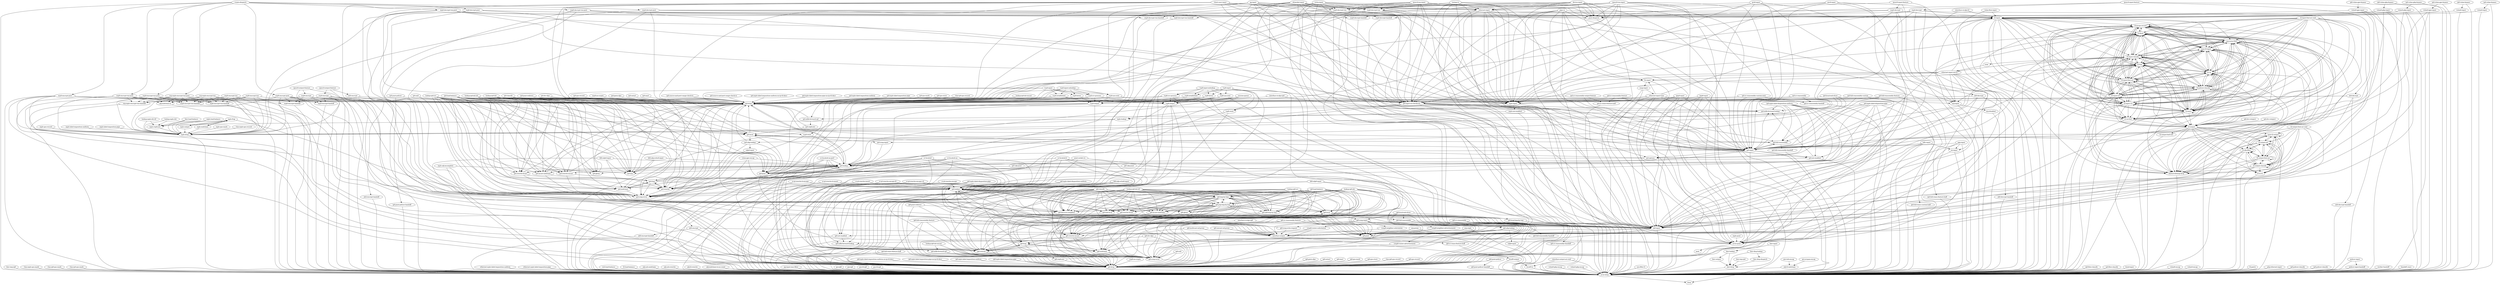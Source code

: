 digraph {
  "icmp6-router-advertisement" -> "ip6-drop"
  "icmp6-router-solicitation" -> "ip6-drop"
  "icmp6-router-solicitation" -> "ip6-rewrite-mcast"
  "icmp6-router-solicitation" -> "interface-output"
  "ip6-multicast-nd-proxy" -> "ip6-drop"
  "ip6-multicast-nd-proxy" -> "interface-output"
  "ip6-unicast-nd-proxy" -> "ip6-drop"
  "ip6-unicast-nd-proxy" -> "interface-output"
  "icmp6-neighbor-advertisement" -> "ip6-punt"
  "icmp6-neighbor-solicitation" -> "ip6-drop"
  "icmp6-neighbor-solicitation" -> "interface-output"
  "arp-proxy" -> "error-drop"
  "arp-proxy" -> "interface-output"
  "arp-reply" -> "error-drop"
  "arp-reply" -> "interface-output"
  "arp-disabled" -> "error-drop"
  "arp-input" -> "error-drop"
  "arp-input" -> "arp-disabled"
  "bier-disp-dispatch" -> "bier-drop"
  "bier-disp-lookup" -> "bier-drop"
  "bier-disp-lookup" -> "bier-disp-dispatch"
  "bier-imp-ip6" -> "error-drop"
  "bier-imp-ip4" -> "bier-drop"
  "bier-drop" -> "error-drop"
  "bier-output" -> "bier-drop"
  "bier-lookup" -> "bier-drop"
  "bier-lookup" -> "bier-output"
  "bier-input" -> "bier-lookup"
  "bier-input" -> "bier-drop"
  "vlan-mpls-qos-mark" -> "error-drop"
  "vlan-ip6-qos-mark" -> "error-drop"
  "vlan-ip4-qos-mark" -> "error-drop"
  "mpls-qos-mark" -> "mpls-drop"
  "ip6-qos-mark" -> "ip6-drop"
  "ip4-qos-mark" -> "ip4-drop"
  "ip6-qos-store" -> "ip6-drop"
  "ip4-qos-store" -> "ip4-drop"
  "l2-ip-qos-record" -> "error-drop"
  "l2-ip-qos-record" -> "feature-bitmap-drop"
  "l2-ip-qos-record" -> "l2-output"
  "l2-ip-qos-record" -> "l2-flood"
  "l2-ip-qos-record" -> "l2-uu-fwd"
  "l2-ip-qos-record" -> "arp-term-l2bd"
  "l2-ip-qos-record" -> "l2-fwd"
  "l2-ip-qos-record" -> "l2-rw"
  "l2-ip-qos-record" -> "l2-learn"
  "l2-ip-qos-record" -> "l2-input-vtr"
  "l2-ip-qos-record" -> "l2-ip-qos-record"
  "l2-ip-qos-record" -> "l2-input-acl"
  "l2-ip-qos-record" -> "l2-policer-classify"
  "l2-ip-qos-record" -> "l2-input-feat-arc"
  "l2-ip-qos-record" -> "l2-input-classify"
  "l2-ip-qos-record" -> "span-l2-input"
  "vlan-ip6-qos-record" -> "ip6-drop"
  "vlan-ip4-qos-record" -> "ip4-drop"
  "vlan-mpls-qos-record" -> "mpls-drop"
  "mpls-qos-record" -> "mpls-drop"
  "ip6-qos-record" -> "ip6-drop"
  "ip4-qos-record" -> "ip4-drop"
  "ip6-mfib-forward-rpf" -> "ip6-drop"
  "ip6-mfib-forward-rpf" -> "ip6-replicate"
  "ip4-mfib-forward-rpf" -> "ip4-drop"
  "ip4-mfib-forward-rpf" -> "ip4-replicate"
  "ip6-mfib-forward-lookup" -> "ip6-mfib-forward-rpf"
  "ip4-mfib-forward-lookup" -> "ip4-mfib-forward-rpf"
  "ip6-dvr-reinject" -> "l2-output"
  "ip4-dvr-reinject" -> "l2-output"
  "ip6-dvr-dpo" -> "ip6-drop"
  "ip6-dvr-dpo" -> "ip6-icmp-error"
  "ip6-dvr-dpo" -> "ip6-frag"
  "ip4-dvr-dpo" -> "ip4-drop"
  "ip4-dvr-dpo" -> "ip4-icmp-error"
  "ip4-dvr-dpo" -> "ip4-frag"
  "ip6-mpls-label-imposition-uniform-no-ip-ttl-decr" -> "ip6-drop"
  "ip4-mpls-label-imposition-uniform-no-ip-ttl-decr" -> "ip4-drop"
  "ip6-mpls-label-imposition-pipe-no-ip-ttl-decr" -> "ip6-drop"
  "ip4-mpls-label-imposition-pipe-no-ip-ttl-decr" -> "ip4-drop"
  "ethernet-mpls-label-imposition-uniform" -> "error-drop"
  "ip6-mpls-label-imposition-uniform" -> "ip6-drop"
  "ip4-mpls-label-imposition-uniform" -> "ip4-drop"
  "mpls-label-imposition-uniform" -> "mpls-drop"
  "ethernet-mpls-label-imposition-pipe" -> "error-drop"
  "ip6-mpls-label-imposition-pipe" -> "ip6-drop"
  "ip4-mpls-label-imposition-pipe" -> "ip4-drop"
  "mpls-label-imposition-pipe" -> "mpls-drop"
  "ip6-mpls-label-disposition-uniform" -> "error-drop"
  "ip6-mpls-label-disposition-uniform" -> "ip6-lookup"
  "ip6-mpls-label-disposition-uniform" -> "ip6-mfib-forward-lookup"
  "ip6-mpls-label-disposition-uniform" -> "ip6-icmp-error"
  "ip6-mpls-label-disposition-uniform" -> "ip6-not-enabled"
  "ip4-mpls-label-disposition-uniform" -> "error-drop"
  "ip4-mpls-label-disposition-uniform" -> "error-punt"
  "ip4-mpls-label-disposition-uniform" -> "ip4-options"
  "ip4-mpls-label-disposition-uniform" -> "ip4-lookup"
  "ip4-mpls-label-disposition-uniform" -> "ip4-mfib-forward-lookup"
  "ip4-mpls-label-disposition-uniform" -> "ip4-icmp-error"
  "ip4-mpls-label-disposition-uniform" -> "ip4-full-reassembly"
  "ip4-mpls-label-disposition-uniform" -> "ip4-not-enabled"
  "ip6-mpls-label-disposition-pipe" -> "error-drop"
  "ip6-mpls-label-disposition-pipe" -> "ip6-lookup"
  "ip6-mpls-label-disposition-pipe" -> "ip6-mfib-forward-lookup"
  "ip6-mpls-label-disposition-pipe" -> "ip6-icmp-error"
  "ip6-mpls-label-disposition-pipe" -> "ip6-not-enabled"
  "ip4-mpls-label-disposition-pipe" -> "error-drop"
  "ip4-mpls-label-disposition-pipe" -> "error-punt"
  "ip4-mpls-label-disposition-pipe" -> "ip4-options"
  "ip4-mpls-label-disposition-pipe" -> "ip4-lookup"
  "ip4-mpls-label-disposition-pipe" -> "ip4-mfib-forward-lookup"
  "ip4-mpls-label-disposition-pipe" -> "ip4-icmp-error"
  "ip4-mpls-label-disposition-pipe" -> "ip4-full-reassembly"
  "ip4-mpls-label-disposition-pipe" -> "ip4-not-enabled"
  "interface-rx-dpo-l2" -> "error-drop"
  "interface-rx-dpo-l2" -> "l2-input"
  "interface-rx-dpo-ip6" -> "ip6-drop"
  "interface-rx-dpo-ip6" -> "ip6-input"
  "interface-rx-dpo-ip4" -> "ip4-drop"
  "interface-rx-dpo-ip4" -> "ip4-input"
  "mpls-replicate" -> "mpls-drop"
  "ip6-replicate" -> "ip6-drop"
  "ip6-replicate" -> "ip6-local"
  "ip4-replicate" -> "ip4-drop"
  "ip4-replicate" -> "ip4-local"
  "lookup-ip6-dst-mcast" -> "ip6-drop"
  "lookup-ip6-dst-mcast" -> "ip6-mfib-forward-rpf"
  "lookup-ip4-dst-mcast" -> "ip4-drop"
  "lookup-ip4-dst-mcast" -> "ip4-mfib-forward-rpf"
  "lookup-mpls-dst-itf" -> "mpls-drop"
  "lookup-mpls-dst-itf" -> "mpls-replicate"
  "lookup-mpls-dst" -> "mpls-drop"
  "lookup-mpls-dst" -> "mpls-replicate"
  "lookup-ip6-src" -> "ip6-drop"
  "lookup-ip6-src" -> "ip6-punt"
  "lookup-ip6-src" -> "ip6-local"
  "lookup-ip6-src" -> "ip6-discover-neighbor"
  "lookup-ip6-src" -> "ip6-glean"
  "lookup-ip6-src" -> "ip6-rewrite"
  "lookup-ip6-src" -> "ip6-midchain"
  "lookup-ip6-src" -> "ip6-icmp-error"
  "lookup-ip6-src" -> "ip6-rewrite-mcast"
  "lookup-ip6-src" -> "ip6-rewrite-bcast"
  "lookup-ip6-src" -> "ip6-mcast-midchain"
  "lookup-ip6-src" -> "ip6-hop-by-hop"
  "lookup-ip6-src" -> "ip6-add-hop-by-hop"
  "lookup-ip6-src" -> "ip6-pop-hop-by-hop"
  "lookup-ip6-src" -> "ip6-link-local"
  "lookup-ip6-dst-itf" -> "ip6-drop"
  "lookup-ip6-dst-itf" -> "ip6-punt"
  "lookup-ip6-dst-itf" -> "ip6-local"
  "lookup-ip6-dst-itf" -> "ip6-discover-neighbor"
  "lookup-ip6-dst-itf" -> "ip6-glean"
  "lookup-ip6-dst-itf" -> "ip6-rewrite"
  "lookup-ip6-dst-itf" -> "ip6-midchain"
  "lookup-ip6-dst-itf" -> "ip6-icmp-error"
  "lookup-ip6-dst-itf" -> "ip6-rewrite-mcast"
  "lookup-ip6-dst-itf" -> "ip6-rewrite-bcast"
  "lookup-ip6-dst-itf" -> "ip6-mcast-midchain"
  "lookup-ip6-dst-itf" -> "ip6-hop-by-hop"
  "lookup-ip6-dst-itf" -> "ip6-add-hop-by-hop"
  "lookup-ip6-dst-itf" -> "ip6-pop-hop-by-hop"
  "lookup-ip6-dst-itf" -> "ip6-link-local"
  "lookup-ip6-dst" -> "ip6-drop"
  "lookup-ip6-dst" -> "ip6-punt"
  "lookup-ip6-dst" -> "ip6-local"
  "lookup-ip6-dst" -> "ip6-discover-neighbor"
  "lookup-ip6-dst" -> "ip6-glean"
  "lookup-ip6-dst" -> "ip6-rewrite"
  "lookup-ip6-dst" -> "ip6-midchain"
  "lookup-ip6-dst" -> "ip6-icmp-error"
  "lookup-ip6-dst" -> "ip6-rewrite-mcast"
  "lookup-ip6-dst" -> "ip6-rewrite-bcast"
  "lookup-ip6-dst" -> "ip6-mcast-midchain"
  "lookup-ip6-dst" -> "ip6-hop-by-hop"
  "lookup-ip6-dst" -> "ip6-add-hop-by-hop"
  "lookup-ip6-dst" -> "ip6-pop-hop-by-hop"
  "lookup-ip6-dst" -> "ip6-link-local"
  "lookup-ip4-src" -> "ip4-drop"
  "lookup-ip4-src" -> "ip4-punt"
  "lookup-ip4-src" -> "ip4-local"
  "lookup-ip4-src" -> "ip4-arp"
  "lookup-ip4-src" -> "ip4-glean"
  "lookup-ip4-src" -> "ip4-rewrite"
  "lookup-ip4-src" -> "ip4-midchain"
  "lookup-ip4-src" -> "ip4-icmp-error"
  "lookup-ip4-src" -> "ip4-rewrite-mcast"
  "lookup-ip4-src" -> "ip4-rewrite-bcast"
  "lookup-ip4-src" -> "ip4-mcast-midchain"
  "lookup-ip4-dst-itf" -> "ip4-drop"
  "lookup-ip4-dst-itf" -> "ip4-punt"
  "lookup-ip4-dst-itf" -> "ip4-local"
  "lookup-ip4-dst-itf" -> "ip4-arp"
  "lookup-ip4-dst-itf" -> "ip4-glean"
  "lookup-ip4-dst-itf" -> "ip4-rewrite"
  "lookup-ip4-dst-itf" -> "ip4-midchain"
  "lookup-ip4-dst-itf" -> "ip4-icmp-error"
  "lookup-ip4-dst-itf" -> "ip4-rewrite-mcast"
  "lookup-ip4-dst-itf" -> "ip4-rewrite-bcast"
  "lookup-ip4-dst-itf" -> "ip4-mcast-midchain"
  "lookup-ip4-dst" -> "ip4-drop"
  "lookup-ip4-dst" -> "ip4-punt"
  "lookup-ip4-dst" -> "ip4-local"
  "lookup-ip4-dst" -> "ip4-arp"
  "lookup-ip4-dst" -> "ip4-glean"
  "lookup-ip4-dst" -> "ip4-rewrite"
  "lookup-ip4-dst" -> "ip4-midchain"
  "lookup-ip4-dst" -> "ip4-icmp-error"
  "lookup-ip4-dst" -> "ip4-rewrite-mcast"
  "lookup-ip4-dst" -> "ip4-rewrite-bcast"
  "lookup-ip4-dst" -> "ip4-mcast-midchain"
  "bier-load-balance" -> "mpls-drop"
  "bier-load-balance" -> "mpls-replicate"
  "nsh-load-balance" -> "error-drop"
  "l2-load-balance" -> "error-drop"
  "ip6-link-local" -> "ip6-drop"
  "ip6-link-local" -> "ip6-lookup"
  "ip6-null" -> "ip6-drop"
  "ip6-null" -> "ip6-icmp-error"
  "ip4-null" -> "ip4-drop"
  "ip4-null" -> "ip4-icmp-error"
  "adj-nsh-midchain" -> "error-drop"
  "adj-nsh-rewrite" -> "error-drop"
  "adj-l2-midchain" -> "error-drop"
  "adj-l2-rewrite" -> "error-drop"
  "adj-midchain-tx-no-count" -> "error-drop"
  "adj-midchain-tx" -> "error-drop"
  "tuntap-rx" -> "ip4-input-no-checksum"
  "tuntap-rx" -> "ip4-input"
  "tuntap-rx" -> "ip6-input"
  "tuntap-rx" -> "mpls-input"
  "tuntap-rx" -> "ethernet-input"
  "tuntap-rx" -> "error-drop"
  "tuntap-rx" -> "ip4-drop"
  "tuntap-rx" -> "ip6-drop"
  "tuntap-rx" -> "punt-dispatch"
  "tuntap-rx" -> "esp4-decrypt-tun"
  "tuntap-rx" -> "esp6-decrypt-tun"
  "af-packet-input" -> "ip4-input-no-checksum"
  "af-packet-input" -> "ip4-input"
  "af-packet-input" -> "ip6-input"
  "af-packet-input" -> "mpls-input"
  "af-packet-input" -> "ethernet-input"
  "af-packet-input" -> "error-drop"
  "af-packet-input" -> "ip4-drop"
  "af-packet-input" -> "ip6-drop"
  "af-packet-input" -> "punt-dispatch"
  "af-packet-input" -> "esp4-decrypt-tun"
  "af-packet-input" -> "esp6-decrypt-tun"
  "session-queue" -> "ip4-lookup"
  "session-queue" -> "ip6-lookup"
  "session-queue" -> "tcp4-output"
  "session-queue" -> "tcp6-output"
  "pipe-rx" -> "error-punt"
  "pipe-rx" -> "error-drop"
  "pipe-rx" -> "llc-input"
  "pipe-rx" -> "ip4-input"
  "pipe-rx" -> "ip4-input-no-checksum"
  "pipe-rx" -> "l2-input"
  "pipe-rx" -> "mpls-input"
  "pipe-rx" -> "ip6-input"
  "pipe-rx" -> "arp-input"
  "vhost-user-input" -> "ip4-input-no-checksum"
  "vhost-user-input" -> "ip4-input"
  "vhost-user-input" -> "ip6-input"
  "vhost-user-input" -> "mpls-input"
  "vhost-user-input" -> "ethernet-input"
  "vhost-user-input" -> "error-drop"
  "vhost-user-input" -> "ip4-drop"
  "vhost-user-input" -> "ip6-drop"
  "vhost-user-input" -> "punt-dispatch"
  "vhost-user-input" -> "esp4-decrypt-tun"
  "vhost-user-input" -> "esp6-decrypt-tun"
  "virtio-input" -> "ip4-input-no-checksum"
  "virtio-input" -> "ip4-input"
  "virtio-input" -> "ip6-input"
  "virtio-input" -> "mpls-input"
  "virtio-input" -> "ethernet-input"
  "virtio-input" -> "error-drop"
  "virtio-input" -> "ip4-drop"
  "virtio-input" -> "ip6-drop"
  "virtio-input" -> "punt-dispatch"
  "virtio-input" -> "esp4-decrypt-tun"
  "virtio-input" -> "esp6-decrypt-tun"
  "pg-input-mac-filter" -> "error-drop"
  "pg-input" -> "ip4-input-no-checksum"
  "pg-input" -> "ip4-input"
  "pg-input" -> "ip6-input"
  "pg-input" -> "mpls-input"
  "pg-input" -> "ethernet-input"
  "pg-input" -> "error-drop"
  "pg-input" -> "ip4-drop"
  "pg-input" -> "ip6-drop"
  "pg-input" -> "punt-dispatch"
  "pg-input" -> "esp4-decrypt-tun"
  "pg-input" -> "esp6-decrypt-tun"
  "span-l2-output" -> "interface-output"
  "span-l2-output" -> "span-l2-output"
  "span-l2-output" -> "feature-bitmap-drop"
  "span-l2-output" -> "l2-output-acl"
  "span-l2-output" -> "l2-efp-filter"
  "span-l2-output" -> "l2-output-classify"
  "span-l2-output" -> "l2-output-feat-arc"
  "span-l2-output" -> "l2-xcrw"
  "span-l2-input" -> "feature-bitmap-drop"
  "span-l2-input" -> "l2-output"
  "span-l2-input" -> "l2-flood"
  "span-l2-input" -> "l2-uu-fwd"
  "span-l2-input" -> "arp-term-l2bd"
  "span-l2-input" -> "l2-fwd"
  "span-l2-input" -> "l2-rw"
  "span-l2-input" -> "l2-learn"
  "span-l2-input" -> "l2-input-vtr"
  "span-l2-input" -> "l2-ip-qos-record"
  "span-l2-input" -> "l2-input-acl"
  "span-l2-input" -> "l2-policer-classify"
  "span-l2-input" -> "l2-input-feat-arc"
  "span-l2-input" -> "l2-input-classify"
  "span-l2-input" -> "span-l2-input"
  "li-hit" -> "ethernet-input-not-l2"
  "gso-ip6" -> "error-drop"
  "gso-ip4" -> "error-drop"
  "gso-l2-ip6" -> "error-drop"
  "gso-l2-ip4" -> "error-drop"
  "sr-pl-rewrite-b-encaps" -> "ip6-lookup"
  "sr-pl-rewrite-b-encaps" -> "error-drop"
  "sr-pl-rewrite-b-insert" -> "ip6-lookup"
  "sr-pl-rewrite-b-insert" -> "error-drop"
  "sr-pl-rewrite-insert" -> "ip6-lookup"
  "sr-pl-rewrite-insert" -> "error-drop"
  "sr-pl-rewrite-encaps-l2" -> "ip6-lookup"
  "sr-pl-rewrite-encaps-l2" -> "error-drop"
  "sr-pl-rewrite-encaps-v4" -> "ip6-lookup"
  "sr-pl-rewrite-encaps-v4" -> "error-drop"
  "sr-pl-rewrite-encaps" -> "ip6-lookup"
  "sr-pl-rewrite-encaps" -> "error-drop"
  "sr-localsid-un-perf" -> "error-drop"
  "sr-localsid-un-perf" -> "ip6-lookup"
  "sr-localsid-un-perf" -> "ip4-lookup"
  "sr-localsid-un-perf" -> "ip6-rewrite"
  "sr-localsid-un-perf" -> "ip4-rewrite"
  "sr-localsid-un-perf" -> "interface-output"
  "sr-localsid-un" -> "error-drop"
  "sr-localsid-un" -> "ip6-lookup"
  "sr-localsid-un" -> "ip4-lookup"
  "sr-localsid-un" -> "ip6-rewrite"
  "sr-localsid-un" -> "ip4-rewrite"
  "sr-localsid-un" -> "interface-output"
  "sr-localsid" -> "error-drop"
  "sr-localsid" -> "ip6-lookup"
  "sr-localsid" -> "ip4-lookup"
  "sr-localsid" -> "ip6-rewrite"
  "sr-localsid" -> "ip4-rewrite"
  "sr-localsid" -> "interface-output"
  "sr-localsid-d" -> "error-drop"
  "sr-localsid-d" -> "ip6-lookup"
  "sr-localsid-d" -> "ip4-lookup"
  "sr-localsid-d" -> "ip6-rewrite"
  "sr-localsid-d" -> "ip4-rewrite"
  "sr-localsid-d" -> "interface-output"
  "ip6-vxlan-gpe-bypass" -> "error-drop"
  "ip6-vxlan-gpe-bypass" -> "vxlan6-gpe-input"
  "ip4-vxlan-gpe-bypass" -> "error-drop"
  "ip4-vxlan-gpe-bypass" -> "vxlan4-gpe-input"
  "vxlan6-gpe-input" -> "error-drop"
  "vxlan6-gpe-input" -> "ip4-input"
  "vxlan6-gpe-input" -> "ip6-input"
  "vxlan6-gpe-input" -> "l2-input"
  "vxlan4-gpe-input" -> "error-drop"
  "vxlan4-gpe-input" -> "ip4-input"
  "vxlan4-gpe-input" -> "ip6-input"
  "vxlan4-gpe-input" -> "l2-input"
  "vxlan-gpe-encap" -> "ip4-lookup"
  "vxlan-gpe-encap" -> "ip6-lookup"
  "vxlan-gpe-encap" -> "error-drop"
  "vxlan6-gbp-encap" -> "error-drop"
  "vxlan4-gbp-encap" -> "error-drop"
  "ip6-vxlan-gbp-bypass" -> "error-drop"
  "ip6-vxlan-gbp-bypass" -> "vxlan6-gbp-input"
  "ip4-vxlan-gbp-bypass" -> "error-drop"
  "ip4-vxlan-gbp-bypass" -> "vxlan4-gbp-input"
  "vxlan6-gbp-input" -> "error-drop"
  "vxlan6-gbp-input" -> "punt-dispatch"
  "vxlan6-gbp-input" -> "l2-input"
  "vxlan6-gbp-input" -> "ip4-input"
  "vxlan6-gbp-input" -> "ip6-input"
  "vxlan4-gbp-input" -> "error-drop"
  "vxlan4-gbp-input" -> "punt-dispatch"
  "vxlan4-gbp-input" -> "l2-input"
  "vxlan4-gbp-input" -> "ip4-input"
  "vxlan4-gbp-input" -> "ip6-input"
  "mpls-input" -> "error-drop"
  "mpls-input" -> "mpls-lookup"
  "mpls-input" -> "mpls-not-enabled"
  "mpls-not-enabled" -> "error-drop"
  "mpls-not-enabled" -> "mpls-lookup"
  "mpls-drop" -> "error-drop"
  "mpls-punt" -> "error-punt"
  "mpls-adj-incomplete" -> "error-drop"
  "mpls-adj-incomplete" -> "ip4-arp"
  "mpls-adj-incomplete" -> "ip6-discover-neighbor"
  "mpls-frag" -> "mpls-output"
  "mpls-frag" -> "mpls-midchain"
  "mpls-frag" -> "ip4-icmp-error"
  "mpls-frag" -> "mpls-drop"
  "mpls-midchain" -> "mpls-drop"
  "mpls-midchain" -> "mpls-frag"
  "mpls-output" -> "mpls-drop"
  "mpls-output" -> "mpls-frag"
  "mpls-load-balance" -> "mpls-drop"
  "mpls-load-balance" -> "mpls-replicate"
  "mpls-lookup" -> "mpls-drop"
  "mpls-lookup" -> "mpls-replicate"
  "ipip6-input" -> "error-punt"
  "ipip6-input" -> "error-drop"
  "ipip6-input" -> "ip4-input"
  "ipip6-input" -> "ip6-input"
  "ipip6-input" -> "mpls-input"
  "ipip4-input" -> "error-punt"
  "ipip4-input" -> "error-drop"
  "ipip4-input" -> "ip4-input"
  "ipip4-input" -> "ip6-input"
  "ipip4-input" -> "mpls-input"
  "gre6-input" -> "error-punt"
  "gre6-input" -> "error-drop"
  "gre6-input" -> "ethernet-input"
  "gre6-input" -> "ip4-input"
  "gre6-input" -> "ip6-input"
  "gre6-input" -> "mpls-input"
  "gre4-input" -> "error-punt"
  "gre4-input" -> "error-drop"
  "gre4-input" -> "ethernet-input"
  "gre4-input" -> "ip4-input"
  "gre4-input" -> "ip6-input"
  "gre4-input" -> "mpls-input"
  "gre-erspan-encap" -> "adj-l2-midchain"
  "gre-teb-encap" -> "adj-l2-midchain"
  "ip6-udp-lookup" -> "ip6-punt"
  "ip6-udp-lookup" -> "ip6-drop"
  "ip6-udp-lookup" -> "ip6-icmp-error"
  "ip6-udp-lookup" -> "udp6-input"
  "ip4-udp-lookup" -> "ip4-punt"
  "ip4-udp-lookup" -> "ip4-drop"
  "ip4-udp-lookup" -> "ip4-icmp-error"
  "ip4-udp-lookup" -> "udp4-input"
  "udp6-input" -> "error-drop"
  "udp4-input" -> "error-drop"
  "tcp6-input" -> "ip6-drop"
  "tcp6-input" -> "tcp6-listen"
  "tcp6-input" -> "tcp6-rcv-process"
  "tcp6-input" -> "tcp6-syn-sent"
  "tcp6-input" -> "tcp6-established"
  "tcp6-input" -> "tcp6-reset"
  "tcp6-input" -> "ip6-punt"
  "tcp4-input" -> "ip4-drop"
  "tcp4-input" -> "tcp4-listen"
  "tcp4-input" -> "tcp4-rcv-process"
  "tcp4-input" -> "tcp4-syn-sent"
  "tcp4-input" -> "tcp4-established"
  "tcp4-input" -> "tcp4-reset"
  "tcp4-input" -> "ip4-punt"
  "tcp6-input-nolookup" -> "ip6-drop"
  "tcp6-input-nolookup" -> "tcp6-listen"
  "tcp6-input-nolookup" -> "tcp6-rcv-process"
  "tcp6-input-nolookup" -> "tcp6-syn-sent"
  "tcp6-input-nolookup" -> "tcp6-established"
  "tcp6-input-nolookup" -> "tcp6-reset"
  "tcp6-input-nolookup" -> "ip6-punt"
  "tcp4-input-nolookup" -> "ip4-drop"
  "tcp4-input-nolookup" -> "tcp4-listen"
  "tcp4-input-nolookup" -> "tcp4-rcv-process"
  "tcp4-input-nolookup" -> "tcp4-syn-sent"
  "tcp4-input-nolookup" -> "tcp4-established"
  "tcp4-input-nolookup" -> "tcp4-reset"
  "tcp4-input-nolookup" -> "ip4-punt"
  "tcp6-listen" -> "ip4-drop"
  "tcp6-listen" -> "ip6-drop"
  "tcp6-listen" -> "tcp4-output"
  "tcp6-listen" -> "tcp6-output"
  "tcp4-listen" -> "ip4-drop"
  "tcp4-listen" -> "ip6-drop"
  "tcp4-listen" -> "tcp4-output"
  "tcp4-listen" -> "tcp6-output"
  "tcp6-rcv-process" -> "ip4-drop"
  "tcp6-rcv-process" -> "ip6-drop"
  "tcp6-rcv-process" -> "tcp4-output"
  "tcp6-rcv-process" -> "tcp6-output"
  "tcp4-rcv-process" -> "ip4-drop"
  "tcp4-rcv-process" -> "ip6-drop"
  "tcp4-rcv-process" -> "tcp4-output"
  "tcp4-rcv-process" -> "tcp6-output"
  "tcp6-syn-sent" -> "ip4-drop"
  "tcp6-syn-sent" -> "ip6-drop"
  "tcp6-syn-sent" -> "tcp4-output"
  "tcp6-syn-sent" -> "tcp6-output"
  "tcp4-syn-sent" -> "ip4-drop"
  "tcp4-syn-sent" -> "ip6-drop"
  "tcp4-syn-sent" -> "tcp4-output"
  "tcp4-syn-sent" -> "tcp6-output"
  "tcp6-established" -> "ip4-drop"
  "tcp6-established" -> "ip6-drop"
  "tcp6-established" -> "tcp4-output"
  "tcp6-established" -> "tcp6-output"
  "tcp4-established" -> "ip4-drop"
  "tcp4-established" -> "ip6-drop"
  "tcp4-established" -> "tcp4-output"
  "tcp4-established" -> "tcp6-output"
  "tcp6-reset" -> "error-drop"
  "tcp6-reset" -> "ip6-lookup"
  "tcp4-reset" -> "error-drop"
  "tcp4-reset" -> "ip4-lookup"
  "tcp6-output" -> "error-drop"
  "tcp6-output" -> "ip6-lookup"
  "tcp6-output" -> "ip6-rewrite"
  "tcp6-output" -> "ip6-discover-neighbor"
  "tcp4-output" -> "error-drop"
  "tcp4-output" -> "ip4-lookup"
  "tcp4-output" -> "ip4-rewrite"
  "tcp4-output" -> "ip4-arp"
  "syn-filter-4" -> "error-drop"
  "osi-input" -> "error-punt"
  "osi-input" -> "error-drop"
  "ipsec6-output-feature" -> "error-drop"
  "ipsec6-output-feature" -> "ah6-encrypt"
  "ipsec6-output-feature" -> "esp6-encrypt"
  "ipsec4-output-feature" -> "error-drop"
  "ipsec4-output-feature" -> "ah4-encrypt"
  "ipsec4-output-feature" -> "esp4-encrypt"
  "ah6-encrypt" -> "ip6-drop"
  "ah6-encrypt" -> "ah6-encrypt-handoff"
  "ah6-encrypt" -> "interface-output"
  "ah4-encrypt" -> "ip4-drop"
  "ah4-encrypt" -> "ah4-encrypt-handoff"
  "ah4-encrypt" -> "interface-output"
  "ah6-decrypt" -> "ip6-drop"
  "ah6-decrypt" -> "ip4-input-no-checksum"
  "ah6-decrypt" -> "ip6-input"
  "ah6-decrypt" -> "ah6-decrypt-handoff"
  "ah4-decrypt" -> "ip4-drop"
  "ah4-decrypt" -> "ip4-input-no-checksum"
  "ah4-decrypt" -> "ip6-input"
  "ah4-decrypt" -> "ah4-decrypt-handoff"
  "esp6-decrypt-tun-post" -> "ip6-drop"
  "esp6-decrypt-tun-post" -> "ip4-input-no-checksum"
  "esp6-decrypt-tun-post" -> "ip6-input"
  "esp6-decrypt-tun-post" -> "l2-input"
  "esp6-decrypt-tun-post" -> "mpls-input"
  "esp6-decrypt-tun-post" -> "esp6-decrypt-tun-handoff"
  "esp6-decrypt-tun" -> "ip6-drop"
  "esp6-decrypt-tun" -> "ip4-input-no-checksum"
  "esp6-decrypt-tun" -> "ip6-input"
  "esp6-decrypt-tun" -> "l2-input"
  "esp6-decrypt-tun" -> "mpls-input"
  "esp6-decrypt-tun" -> "esp6-decrypt-tun-handoff"
  "esp4-decrypt-tun-post" -> "ip4-drop"
  "esp4-decrypt-tun-post" -> "ip4-input-no-checksum"
  "esp4-decrypt-tun-post" -> "ip6-input"
  "esp4-decrypt-tun-post" -> "l2-input"
  "esp4-decrypt-tun-post" -> "mpls-input"
  "esp4-decrypt-tun-post" -> "esp4-decrypt-tun-handoff"
  "esp4-decrypt-tun" -> "ip4-drop"
  "esp4-decrypt-tun" -> "ip4-input-no-checksum"
  "esp4-decrypt-tun" -> "ip6-input"
  "esp4-decrypt-tun" -> "l2-input"
  "esp4-decrypt-tun" -> "mpls-input"
  "esp4-decrypt-tun" -> "esp4-decrypt-tun-handoff"
  "esp6-decrypt-post" -> "ip6-drop"
  "esp6-decrypt-post" -> "ip4-input-no-checksum"
  "esp6-decrypt-post" -> "ip6-input"
  "esp6-decrypt-post" -> "l2-input"
  "esp6-decrypt-post" -> "mpls-drop"
  "esp6-decrypt-post" -> "esp6-decrypt-handoff"
  "esp6-decrypt" -> "ip6-drop"
  "esp6-decrypt" -> "ip4-input-no-checksum"
  "esp6-decrypt" -> "ip6-input"
  "esp6-decrypt" -> "l2-input"
  "esp6-decrypt" -> "mpls-drop"
  "esp6-decrypt" -> "esp6-decrypt-handoff"
  "esp4-decrypt-post" -> "ip4-drop"
  "esp4-decrypt-post" -> "ip4-input-no-checksum"
  "esp4-decrypt-post" -> "ip6-input"
  "esp4-decrypt-post" -> "l2-input"
  "esp4-decrypt-post" -> "mpls-drop"
  "esp4-decrypt-post" -> "esp4-decrypt-handoff"
  "esp4-decrypt" -> "ip4-drop"
  "esp4-decrypt" -> "ip4-input-no-checksum"
  "esp4-decrypt" -> "ip6-input"
  "esp4-decrypt" -> "l2-input"
  "esp4-decrypt" -> "mpls-drop"
  "esp4-decrypt" -> "esp4-decrypt-handoff"
  "esp6-no-crypto" -> "ip6-drop"
  "esp4-no-crypto" -> "ip4-drop"
  "esp-mpls-encrypt-tun-post" -> "ip4-drop"
  "esp-mpls-encrypt-tun-post" -> "ip6-drop"
  "esp-mpls-encrypt-tun-post" -> "mpls-drop"
  "esp-mpls-encrypt-tun-post" -> "esp4-encrypt-tun-handoff"
  "esp-mpls-encrypt-tun-post" -> "esp6-encrypt-tun-handoff"
  "esp-mpls-encrypt-tun-post" -> "esp-mpls-encrypt-tun-handoff"
  "esp-mpls-encrypt-tun-post" -> "adj-midchain-tx"
  "esp-mpls-encrypt-tun" -> "ip4-drop"
  "esp-mpls-encrypt-tun" -> "ip6-drop"
  "esp-mpls-encrypt-tun" -> "mpls-drop"
  "esp-mpls-encrypt-tun" -> "esp4-encrypt-tun-handoff"
  "esp-mpls-encrypt-tun" -> "esp6-encrypt-tun-handoff"
  "esp-mpls-encrypt-tun" -> "esp-mpls-encrypt-tun-handoff"
  "esp-mpls-encrypt-tun" -> "adj-midchain-tx"
  "esp6-encrypt-tun-post" -> "ip4-drop"
  "esp6-encrypt-tun-post" -> "ip6-drop"
  "esp6-encrypt-tun-post" -> "mpls-drop"
  "esp6-encrypt-tun-post" -> "esp4-encrypt-tun-handoff"
  "esp6-encrypt-tun-post" -> "esp6-encrypt-tun-handoff"
  "esp6-encrypt-tun-post" -> "esp-mpls-encrypt-tun-handoff"
  "esp6-encrypt-tun-post" -> "adj-midchain-tx"
  "esp6-encrypt-tun" -> "ip4-drop"
  "esp6-encrypt-tun" -> "ip6-drop"
  "esp6-encrypt-tun" -> "mpls-drop"
  "esp6-encrypt-tun" -> "esp4-encrypt-tun-handoff"
  "esp6-encrypt-tun" -> "esp6-encrypt-tun-handoff"
  "esp6-encrypt-tun" -> "esp-mpls-encrypt-tun-handoff"
  "esp6-encrypt-tun" -> "adj-midchain-tx"
  "esp4-encrypt-tun-post" -> "ip4-drop"
  "esp4-encrypt-tun-post" -> "ip6-drop"
  "esp4-encrypt-tun-post" -> "mpls-drop"
  "esp4-encrypt-tun-post" -> "esp4-encrypt-tun-handoff"
  "esp4-encrypt-tun-post" -> "esp6-encrypt-tun-handoff"
  "esp4-encrypt-tun-post" -> "esp-mpls-encrypt-tun-handoff"
  "esp4-encrypt-tun-post" -> "adj-midchain-tx"
  "esp4-encrypt-tun" -> "ip4-drop"
  "esp4-encrypt-tun" -> "ip6-drop"
  "esp4-encrypt-tun" -> "mpls-drop"
  "esp4-encrypt-tun" -> "esp4-encrypt-tun-handoff"
  "esp4-encrypt-tun" -> "esp6-encrypt-tun-handoff"
  "esp4-encrypt-tun" -> "esp-mpls-encrypt-tun-handoff"
  "esp4-encrypt-tun" -> "adj-midchain-tx"
  "esp6-encrypt-post" -> "ip4-drop"
  "esp6-encrypt-post" -> "ip6-drop"
  "esp6-encrypt-post" -> "mpls-drop"
  "esp6-encrypt-post" -> "esp4-encrypt-handoff"
  "esp6-encrypt-post" -> "esp6-encrypt-handoff"
  "esp6-encrypt-post" -> "error-drop"
  "esp6-encrypt-post" -> "interface-output"
  "esp6-encrypt" -> "ip4-drop"
  "esp6-encrypt" -> "ip6-drop"
  "esp6-encrypt" -> "mpls-drop"
  "esp6-encrypt" -> "esp4-encrypt-handoff"
  "esp6-encrypt" -> "esp6-encrypt-handoff"
  "esp6-encrypt" -> "error-drop"
  "esp6-encrypt" -> "interface-output"
  "esp4-encrypt-post" -> "ip4-drop"
  "esp4-encrypt-post" -> "ip6-drop"
  "esp4-encrypt-post" -> "mpls-drop"
  "esp4-encrypt-post" -> "esp4-encrypt-handoff"
  "esp4-encrypt-post" -> "esp6-encrypt-handoff"
  "esp4-encrypt-post" -> "error-drop"
  "esp4-encrypt-post" -> "interface-output"
  "esp4-encrypt" -> "ip4-drop"
  "esp4-encrypt" -> "ip6-drop"
  "esp4-encrypt" -> "mpls-drop"
  "esp4-encrypt" -> "esp4-encrypt-handoff"
  "esp4-encrypt" -> "esp6-encrypt-handoff"
  "esp4-encrypt" -> "error-drop"
  "esp4-encrypt" -> "interface-output"
  "ipsec6-tun-input" -> "ip4-input-no-checksum"
  "ipsec6-tun-input" -> "ip4-input"
  "ipsec6-tun-input" -> "ip6-input"
  "ipsec6-tun-input" -> "mpls-input"
  "ipsec6-tun-input" -> "ethernet-input"
  "ipsec6-tun-input" -> "error-drop"
  "ipsec6-tun-input" -> "ip4-drop"
  "ipsec6-tun-input" -> "ip6-drop"
  "ipsec6-tun-input" -> "punt-dispatch"
  "ipsec6-tun-input" -> "esp4-decrypt-tun"
  "ipsec6-tun-input" -> "esp6-decrypt-tun"
  "ipsec4-tun-input" -> "ip4-input-no-checksum"
  "ipsec4-tun-input" -> "ip4-input"
  "ipsec4-tun-input" -> "ip6-input"
  "ipsec4-tun-input" -> "mpls-input"
  "ipsec4-tun-input" -> "ethernet-input"
  "ipsec4-tun-input" -> "error-drop"
  "ipsec4-tun-input" -> "ip4-drop"
  "ipsec4-tun-input" -> "ip6-drop"
  "ipsec4-tun-input" -> "punt-dispatch"
  "ipsec4-tun-input" -> "esp4-decrypt-tun"
  "ipsec4-tun-input" -> "esp6-decrypt-tun"
  "ipsec6-input-feature" -> "punt-dispatch"
  "ipsec6-input-feature" -> "error-drop"
  "ipsec6-input-feature" -> "ah6-decrypt"
  "ipsec6-input-feature" -> "esp6-decrypt"
  "ipsec4-input-feature" -> "punt-dispatch"
  "ipsec4-input-feature" -> "error-drop"
  "ipsec4-input-feature" -> "ah4-decrypt"
  "ipsec4-input-feature" -> "esp4-decrypt"
  "ah6-decrypt-handoff" -> "error-drop"
  "ah4-decrypt-handoff" -> "error-drop"
  "ah6-encrypt-handoff" -> "error-drop"
  "ah4-encrypt-handoff" -> "error-drop"
  "esp6-decrypt-tun-handoff" -> "error-drop"
  "esp4-decrypt-tun-handoff" -> "error-drop"
  "esp6-decrypt-handoff" -> "error-drop"
  "esp4-decrypt-handoff" -> "error-drop"
  "esp-mpls-encrypt-tun-handoff" -> "error-drop"
  "esp6-encrypt-tun-handoff" -> "error-drop"
  "esp4-encrypt-tun-handoff" -> "error-drop"
  "esp6-encrypt-handoff" -> "error-drop"
  "esp4-encrypt-handoff" -> "error-drop"
  "crypto-dispatch" -> "error-drop"
  "crypto-dispatch" -> "esp4-encrypt-post"
  "crypto-dispatch" -> "esp6-encrypt-post"
  "crypto-dispatch" -> "esp4-encrypt-tun-post"
  "crypto-dispatch" -> "esp6-encrypt-tun-post"
  "crypto-dispatch" -> "esp-mpls-encrypt-tun-post"
  "crypto-dispatch" -> "esp4-decrypt-post"
  "crypto-dispatch" -> "esp6-decrypt-post"
  "crypto-dispatch" -> "esp4-decrypt-tun-post"
  "crypto-dispatch" -> "esp6-decrypt-tun-post"
  "bfd-udp-echo6-input" -> "error-drop"
  "bfd-udp-echo6-input" -> "ip6-discover-neighbor"
  "bfd-udp-echo6-input" -> "ip6-lookup"
  "bfd-udp-echo4-input" -> "error-drop"
  "bfd-udp-echo4-input" -> "ip4-arp"
  "bfd-udp-echo4-input" -> "ip4-lookup"
  "bfd-udp6-input" -> "error-drop"
  "bfd-udp6-input" -> "ip6-discover-neighbor"
  "bfd-udp6-input" -> "ip6-lookup"
  "bfd-udp6-input" -> "ip6-midchain"
  "bfd-udp4-input" -> "error-drop"
  "bfd-udp4-input" -> "ip4-arp"
  "bfd-udp4-input" -> "ip4-lookup"
  "bfd-udp4-input" -> "ip4-midchain"
  "ip6-discover-neighbor" -> "ip6-drop"
  "ip6-discover-neighbor" -> "ip6-rewrite-mcast"
  "ip6-glean" -> "ip6-drop"
  "ip6-glean" -> "ip6-rewrite-mcast"
  "ip4-glean" -> "ip4-drop"
  "ip4-arp" -> "ip4-drop"
  "punt-socket-rx" -> "interface-output"
  "punt-socket-rx" -> "ip4-lookup"
  "punt-socket-rx" -> "ip6-lookup"
  "ip6-udp-punt" -> "ip4-punt"
  "ip6-udp-punt" -> "ip6-punt"
  "ip4-udp-punt" -> "ip4-punt"
  "ip4-udp-punt" -> "ip6-punt"
  "ip6-pmtu-dpo" -> "ip6-drop"
  "ip4-pmtu-dpo" -> "ip4-drop"
  "ip6-outacl" -> "ip6-drop"
  "ip6-inacl" -> "ip6-drop"
  "ip4-outacl" -> "ip4-drop"
  "ip4-inacl" -> "ip4-drop"
  "ip6-frag" -> "ip6-rewrite"
  "ip6-frag" -> "ip6-midchain"
  "ip6-frag" -> "ip4-lookup"
  "ip6-frag" -> "ip6-lookup"
  "ip6-frag" -> "error-drop"
  "ip6-frag" -> "ip6-drop"
  "ip4-frag" -> "ip4-rewrite"
  "ip4-frag" -> "ip4-midchain"
  "ip4-frag" -> "ip4-lookup"
  "ip4-frag" -> "ip6-lookup"
  "ip4-frag" -> "ip4-icmp-error"
  "ip4-frag" -> "ip4-drop"
  "ip6-sv-reass-feature-hoff" -> "error-drop"
  "ip6-sv-reassembly-handoff" -> "error-drop"
  "ip6-sv-reassembly-feature" -> "ip6-input"
  "ip6-sv-reassembly-feature" -> "ip6-drop"
  "ip6-sv-reassembly-feature" -> "ip6-icmp-error"
  "ip6-sv-reassembly-feature" -> "ip6-sv-reass-feature-hoff"
  "ip6-sv-reassembly" -> "ip6-input"
  "ip6-sv-reassembly" -> "ip6-drop"
  "ip6-sv-reassembly" -> "ip6-icmp-error"
  "ip6-sv-reassembly" -> "ip6-sv-reassembly-handoff"
  "ip6-full-reass-feature-hoff" -> "error-drop"
  "ip6-full-reassembly-handoff" -> "error-drop"
  "ip6-full-reassembly-feature" -> "ip6-input"
  "ip6-full-reassembly-feature" -> "ip6-drop"
  "ip6-full-reassembly-feature" -> "ip6-icmp-error"
  "ip6-full-reassembly-feature" -> "ip6-full-reass-feature-hoff"
  "ip6-full-reassembly" -> "ip6-input"
  "ip6-full-reassembly" -> "ip6-drop"
  "ip6-full-reassembly" -> "ip6-icmp-error"
  "ip6-full-reassembly" -> "ip6-full-reassembly-handoff"
  "ip6-input" -> "error-drop"
  "ip6-input" -> "ip6-lookup"
  "ip6-input" -> "ip6-mfib-forward-lookup"
  "ip6-input" -> "ip6-icmp-error"
  "ip6-input" -> "ip6-not-enabled"
  "ip6-local-hop-by-hop" -> "error-drop"
  "ip6-pop-hop-by-hop" -> "ip6-drop"
  "ip6-pop-hop-by-hop" -> "ip6-punt"
  "ip6-pop-hop-by-hop" -> "ip6-local"
  "ip6-pop-hop-by-hop" -> "ip6-discover-neighbor"
  "ip6-pop-hop-by-hop" -> "ip6-glean"
  "ip6-pop-hop-by-hop" -> "ip6-rewrite"
  "ip6-pop-hop-by-hop" -> "ip6-midchain"
  "ip6-pop-hop-by-hop" -> "ip6-icmp-error"
  "ip6-pop-hop-by-hop" -> "ip6-rewrite-mcast"
  "ip6-pop-hop-by-hop" -> "ip6-rewrite-bcast"
  "ip6-pop-hop-by-hop" -> "ip6-mcast-midchain"
  "ip6-pop-hop-by-hop" -> "ip6-hop-by-hop"
  "ip6-pop-hop-by-hop" -> "ip6-add-hop-by-hop"
  "ip6-pop-hop-by-hop" -> "ip6-pop-hop-by-hop"
  "ip6-pop-hop-by-hop" -> "ip6-link-local"
  "ip6-add-hop-by-hop" -> "ip6-rewrite"
  "ip6-add-hop-by-hop" -> "ip6-lookup"
  "ip6-add-hop-by-hop" -> "ip6-drop"
  "ip6-punt-redirect" -> "ip6-drop"
  "ip6-punt-redirect" -> "ip6-rewrite"
  "ip6-punt-redirect" -> "ip6-discover-neighbor"
  "ip6-punt" -> "error-punt"
  "ip6-not-enabled" -> "error-drop"
  "ip6-not-enabled" -> "ip6-lookup"
  "ip6-not-enabled" -> "ip6-mfib-forward-lookup"
  "ip6-drop" -> "error-drop"
  "ip6-punt-policer" -> "ip6-drop"
  "ip6-punt-policer" -> "ip6-punt-policer-handoff"
  "ip6-punt-policer-handoff" -> "error-drop"
  "ip6-hop-by-hop" -> "ip6-drop"
  "ip6-hop-by-hop" -> "ip6-punt"
  "ip6-hop-by-hop" -> "ip6-local"
  "ip6-hop-by-hop" -> "ip6-discover-neighbor"
  "ip6-hop-by-hop" -> "ip6-glean"
  "ip6-hop-by-hop" -> "ip6-rewrite"
  "ip6-hop-by-hop" -> "ip6-midchain"
  "ip6-hop-by-hop" -> "ip6-icmp-error"
  "ip6-hop-by-hop" -> "ip6-rewrite-mcast"
  "ip6-hop-by-hop" -> "ip6-rewrite-bcast"
  "ip6-hop-by-hop" -> "ip6-mcast-midchain"
  "ip6-hop-by-hop" -> "ip6-hop-by-hop"
  "ip6-hop-by-hop" -> "ip6-add-hop-by-hop"
  "ip6-hop-by-hop" -> "ip6-pop-hop-by-hop"
  "ip6-hop-by-hop" -> "ip6-link-local"
  "ip6-mcast-midchain" -> "ip6-drop"
  "ip6-mcast-midchain" -> "ip6-icmp-error"
  "ip6-mcast-midchain" -> "ip6-frag"
  "ip6-rewrite-mcast" -> "ip6-drop"
  "ip6-rewrite-mcast" -> "ip6-icmp-error"
  "ip6-rewrite-mcast" -> "ip6-frag"
  "ip6-rewrite-bcast" -> "ip6-drop"
  "ip6-rewrite-bcast" -> "ip6-icmp-error"
  "ip6-rewrite-bcast" -> "ip6-frag"
  "ip6-rewrite" -> "ip6-drop"
  "ip6-rewrite" -> "ip6-icmp-error"
  "ip6-rewrite" -> "ip6-frag"
  "ip6-midchain" -> "ip6-drop"
  "ip6-midchain" -> "ip6-icmp-error"
  "ip6-midchain" -> "ip6-frag"
  "ip6-local-end-of-arc" -> "ip6-drop"
  "ip6-local-end-of-arc" -> "ip6-punt"
  "ip6-local-end-of-arc" -> "ip6-udp-lookup"
  "ip6-local-end-of-arc" -> "ip6-icmp-input"
  "ip6-local-end-of-arc" -> "ip6-full-reassembly"
  "ip6-local-end-of-arc" -> "ip6-local-hop-by-hop"
  "ip6-local" -> "ip6-drop"
  "ip6-local" -> "ip6-punt"
  "ip6-local" -> "ip6-udp-lookup"
  "ip6-local" -> "ip6-icmp-input"
  "ip6-local" -> "ip6-full-reassembly"
  "ip6-local" -> "ip6-local-hop-by-hop"
  "ip6-load-balance" -> "ip6-drop"
  "ip6-load-balance" -> "ip6-punt"
  "ip6-load-balance" -> "ip6-local"
  "ip6-load-balance" -> "ip6-discover-neighbor"
  "ip6-load-balance" -> "ip6-glean"
  "ip6-load-balance" -> "ip6-rewrite"
  "ip6-load-balance" -> "ip6-midchain"
  "ip6-load-balance" -> "ip6-icmp-error"
  "ip6-load-balance" -> "ip6-rewrite-mcast"
  "ip6-load-balance" -> "ip6-rewrite-bcast"
  "ip6-load-balance" -> "ip6-mcast-midchain"
  "ip6-load-balance" -> "ip6-hop-by-hop"
  "ip6-load-balance" -> "ip6-add-hop-by-hop"
  "ip6-load-balance" -> "ip6-pop-hop-by-hop"
  "ip6-load-balance" -> "ip6-link-local"
  "ip6-lookup" -> "ip6-drop"
  "ip6-lookup" -> "ip6-punt"
  "ip6-lookup" -> "ip6-local"
  "ip6-lookup" -> "ip6-discover-neighbor"
  "ip6-lookup" -> "ip6-glean"
  "ip6-lookup" -> "ip6-rewrite"
  "ip6-lookup" -> "ip6-midchain"
  "ip6-lookup" -> "ip6-icmp-error"
  "ip6-lookup" -> "ip6-rewrite-mcast"
  "ip6-lookup" -> "ip6-rewrite-bcast"
  "ip6-lookup" -> "ip6-mcast-midchain"
  "ip6-lookup" -> "ip6-hop-by-hop"
  "ip6-lookup" -> "ip6-add-hop-by-hop"
  "ip6-lookup" -> "ip6-pop-hop-by-hop"
  "ip6-lookup" -> "ip6-link-local"
  "ip4-sv-reass-feature-hoff" -> "error-drop"
  "ip4-sv-reassembly-handoff" -> "error-drop"
  "ip4-sv-reassembly-custom-next" -> "ip4-input"
  "ip4-sv-reassembly-custom-next" -> "ip4-drop"
  "ip4-sv-reassembly-custom-next" -> "ip4-sv-reassembly-handoff"
  "ip4-sv-reassembly-output-feature" -> "ip4-input"
  "ip4-sv-reassembly-output-feature" -> "ip4-drop"
  "ip4-sv-reassembly-output-feature" -> "ip4-sv-reass-feature-hoff"
  "ip4-sv-reassembly-feature" -> "ip4-input"
  "ip4-sv-reassembly-feature" -> "ip4-drop"
  "ip4-sv-reassembly-feature" -> "ip4-sv-reass-feature-hoff"
  "ip4-sv-reassembly" -> "ip4-input"
  "ip4-sv-reassembly" -> "ip4-drop"
  "ip4-sv-reassembly" -> "ip4-sv-reassembly-handoff"
  "ip4-full-reass-custom-hoff" -> "error-drop"
  "ip4-full-reass-feature-hoff" -> "error-drop"
  "ip4-full-reassembly-handoff" -> "error-drop"
  "ip4-full-reassembly-custom" -> "ip4-input"
  "ip4-full-reassembly-custom" -> "ip4-drop"
  "ip4-full-reassembly-custom" -> "ip4-full-reass-custom-hoff"
  "ip4-full-reassembly-feature" -> "ip4-input"
  "ip4-full-reassembly-feature" -> "ip4-drop"
  "ip4-full-reassembly-feature" -> "ip4-full-reass-feature-hoff"
  "ip4-full-reassembly" -> "ip4-input"
  "ip4-full-reassembly" -> "ip4-drop"
  "ip4-full-reassembly" -> "ip4-full-reassembly-handoff"
  "ip4-source-and-port-range-check-tx" -> "ip4-drop"
  "ip4-source-and-port-range-check-rx" -> "ip4-drop"
  "ip4-options" -> "ip4-punt"
  "ip4-options" -> "ip4-local"
  "ip4-input-no-checksum" -> "error-drop"
  "ip4-input-no-checksum" -> "error-punt"
  "ip4-input-no-checksum" -> "ip4-options"
  "ip4-input-no-checksum" -> "ip4-lookup"
  "ip4-input-no-checksum" -> "ip4-mfib-forward-lookup"
  "ip4-input-no-checksum" -> "ip4-icmp-error"
  "ip4-input-no-checksum" -> "ip4-full-reassembly"
  "ip4-input-no-checksum" -> "ip4-not-enabled"
  "ip4-input" -> "error-drop"
  "ip4-input" -> "error-punt"
  "ip4-input" -> "ip4-options"
  "ip4-input" -> "ip4-lookup"
  "ip4-input" -> "ip4-mfib-forward-lookup"
  "ip4-input" -> "ip4-icmp-error"
  "ip4-input" -> "ip4-full-reassembly"
  "ip4-input" -> "ip4-not-enabled"
  "ip4-punt" -> "error-punt"
  "ip4-not-enabled" -> "error-drop"
  "ip4-not-enabled" -> "ip4-lookup"
  "ip4-not-enabled" -> "ip4-mfib-forward-lookup"
  "ip4-drop" -> "error-drop"
  "ip4-drop" -> "ip4-lookup"
  "ip4-drop" -> "ip4-mfib-forward-lookup"
  "ip4-punt-redirect" -> "ip4-drop"
  "ip4-punt-redirect" -> "ip4-rewrite"
  "ip4-punt-redirect" -> "ip4-arp"
  "ip4-punt-policer" -> "ip4-drop"
  "ip4-punt-policer" -> "ip4-punt-policer-handoff"
  "ip4-punt-policer-handoff" -> "error-drop"
  "ip4-midchain" -> "ip4-drop"
  "ip4-midchain" -> "ip4-icmp-error"
  "ip4-midchain" -> "ip4-frag"
  "ip4-mcast-midchain" -> "ip4-drop"
  "ip4-mcast-midchain" -> "ip4-icmp-error"
  "ip4-mcast-midchain" -> "ip4-frag"
  "ip4-rewrite-mcast" -> "ip4-drop"
  "ip4-rewrite-mcast" -> "ip4-icmp-error"
  "ip4-rewrite-mcast" -> "ip4-frag"
  "ip4-rewrite-bcast" -> "ip4-drop"
  "ip4-rewrite-bcast" -> "ip4-icmp-error"
  "ip4-rewrite-bcast" -> "ip4-frag"
  "ip4-rewrite" -> "ip4-drop"
  "ip4-rewrite" -> "ip4-icmp-error"
  "ip4-rewrite" -> "ip4-frag"
  "ip4-local-end-of-arc" -> "ip4-drop"
  "ip4-local-end-of-arc" -> "ip4-punt"
  "ip4-local-end-of-arc" -> "ip4-udp-lookup"
  "ip4-local-end-of-arc" -> "ip4-icmp-input"
  "ip4-local-end-of-arc" -> "ip4-full-reassembly"
  "ip4-local" -> "ip4-drop"
  "ip4-local" -> "ip4-punt"
  "ip4-local" -> "ip4-udp-lookup"
  "ip4-local" -> "ip4-icmp-input"
  "ip4-local" -> "ip4-full-reassembly"
  "ip4-load-balance" -> "ip4-drop"
  "ip4-load-balance" -> "ip4-punt"
  "ip4-load-balance" -> "ip4-local"
  "ip4-load-balance" -> "ip4-arp"
  "ip4-load-balance" -> "ip4-glean"
  "ip4-load-balance" -> "ip4-rewrite"
  "ip4-load-balance" -> "ip4-midchain"
  "ip4-load-balance" -> "ip4-icmp-error"
  "ip4-load-balance" -> "ip4-rewrite-mcast"
  "ip4-load-balance" -> "ip4-rewrite-bcast"
  "ip4-load-balance" -> "ip4-mcast-midchain"
  "ip4-lookup" -> "ip4-drop"
  "ip4-lookup" -> "ip4-punt"
  "ip4-lookup" -> "ip4-local"
  "ip4-lookup" -> "ip4-arp"
  "ip4-lookup" -> "ip4-glean"
  "ip4-lookup" -> "ip4-rewrite"
  "ip4-lookup" -> "ip4-midchain"
  "ip4-lookup" -> "ip4-icmp-error"
  "ip4-lookup" -> "ip4-rewrite-mcast"
  "ip4-lookup" -> "ip4-rewrite-bcast"
  "ip4-lookup" -> "ip4-mcast-midchain"
  "ip6-icmp-error" -> "error-drop"
  "ip6-icmp-error" -> "ip6-lookup"
  "ip6-icmp-echo-request" -> "ip6-lookup"
  "ip6-icmp-echo-request" -> "interface-output"
  "ip6-icmp-input" -> "ip6-punt"
  "ip6-icmp-input" -> "ip6-icmp-echo-request"
  "ip6-icmp-input" -> "icmp6-neighbor-solicitation"
  "ip6-icmp-input" -> "icmp6-neighbor-advertisement"
  "ip6-icmp-input" -> "icmp6-router-solicitation"
  "ip6-icmp-input" -> "icmp6-router-advertisement"
  "ip4-icmp-error" -> "ip4-drop"
  "ip4-icmp-error" -> "ip4-lookup"
  "ip4-icmp-input" -> "ip4-punt"
  "ip6-flow-classify" -> "error-drop"
  "ip4-flow-classify" -> "error-drop"
  "ip6-classify" -> "ip6-drop"
  "ip6-classify" -> "ip6-punt"
  "ip6-classify" -> "ip6-local"
  "ip6-classify" -> "ip6-discover-neighbor"
  "ip6-classify" -> "ip6-glean"
  "ip6-classify" -> "ip6-rewrite"
  "ip6-classify" -> "ip6-midchain"
  "ip6-classify" -> "ip6-icmp-error"
  "ip6-classify" -> "ip6-rewrite-mcast"
  "ip6-classify" -> "ip6-rewrite-bcast"
  "ip6-classify" -> "ip6-mcast-midchain"
  "ip6-classify" -> "ip6-hop-by-hop"
  "ip6-classify" -> "ip6-add-hop-by-hop"
  "ip6-classify" -> "ip6-pop-hop-by-hop"
  "ip6-classify" -> "ip6-link-local"
  "ip4-classify" -> "ip4-drop"
  "ip4-classify" -> "ip4-punt"
  "ip4-classify" -> "ip4-local"
  "ip4-classify" -> "ip4-arp"
  "ip4-classify" -> "ip4-glean"
  "ip4-classify" -> "ip4-rewrite"
  "ip4-classify" -> "ip4-midchain"
  "ip4-classify" -> "ip4-icmp-error"
  "ip4-classify" -> "ip4-rewrite-mcast"
  "ip4-classify" -> "ip4-rewrite-bcast"
  "ip4-classify" -> "ip4-mcast-midchain"
  "bond-input" -> "error-drop"
  "vxlan-flow-input" -> "error-drop"
  "vxlan-flow-input" -> "l2-input"
  "ip6-vxlan-bypass" -> "error-drop"
  "ip6-vxlan-bypass" -> "vxlan6-input"
  "ip4-vxlan-bypass" -> "error-drop"
  "ip4-vxlan-bypass" -> "vxlan4-input"
  "vxlan6-input" -> "error-drop"
  "vxlan6-input" -> "l2-input"
  "vxlan4-input" -> "error-drop"
  "vxlan4-input" -> "l2-input"
  "vxlan6-encap" -> "error-drop"
  "vxlan4-encap" -> "error-drop"
  "snap-input" -> "error-drop"
  "snap-input" -> "error-punt"
  "snap-input" -> "ethernet-input-type"
  "llc-input" -> "error-punt"
  "llc-input" -> "error-drop"
  "llc-input" -> "osi-input"
  "llc-input" -> "snap-input"
  "hdlc-input" -> "error-punt"
  "hdlc-input" -> "error-drop"
  "hdlc-input" -> "ip4-input"
  "hdlc-input" -> "ip6-input"
  "hdlc-input" -> "osi-input"
  "ppp-input" -> "error-punt"
  "ppp-input" -> "error-drop"
  "ppp-input" -> "ip4-input"
  "ppp-input" -> "ip6-input"
  "ppp-input" -> "osi-input"
  "l2-xcrw" -> "error-drop"
  "l2-uu-fwd" -> "error-drop"
  "l2-uu-fwd" -> "l2-output"
  "l2-rw" -> "error-drop"
  "l2-rw" -> "feature-bitmap-drop"
  "l2-rw" -> "l2-output"
  "l2-rw" -> "l2-flood"
  "l2-rw" -> "l2-uu-fwd"
  "l2-rw" -> "arp-term-l2bd"
  "l2-rw" -> "l2-fwd"
  "l2-rw" -> "l2-rw"
  "l2-rw" -> "l2-learn"
  "l2-rw" -> "l2-input-vtr"
  "l2-rw" -> "l2-ip-qos-record"
  "l2-rw" -> "l2-input-acl"
  "l2-rw" -> "l2-policer-classify"
  "l2-rw" -> "l2-input-feat-arc"
  "l2-rw" -> "l2-input-classify"
  "l2-rw" -> "span-l2-input"
  "l2-patch" -> "error-drop"
  "l2-output-feat-arc-end" -> "interface-output"
  "l2-output-feat-arc-end" -> "span-l2-output"
  "l2-output-feat-arc-end" -> "feature-bitmap-drop"
  "l2-output-feat-arc-end" -> "l2-output-acl"
  "l2-output-feat-arc-end" -> "l2-efp-filter"
  "l2-output-feat-arc-end" -> "l2-output-classify"
  "l2-output-feat-arc-end" -> "l2-output-feat-arc"
  "l2-output-feat-arc-end" -> "l2-xcrw"
  "l2-input-feat-arc-end" -> "feature-bitmap-drop"
  "l2-input-feat-arc-end" -> "l2-output"
  "l2-input-feat-arc-end" -> "l2-flood"
  "l2-input-feat-arc-end" -> "l2-uu-fwd"
  "l2-input-feat-arc-end" -> "arp-term-l2bd"
  "l2-input-feat-arc-end" -> "l2-fwd"
  "l2-input-feat-arc-end" -> "l2-rw"
  "l2-input-feat-arc-end" -> "l2-learn"
  "l2-input-feat-arc-end" -> "l2-input-vtr"
  "l2-input-feat-arc-end" -> "l2-ip-qos-record"
  "l2-input-feat-arc-end" -> "l2-input-acl"
  "l2-input-feat-arc-end" -> "l2-policer-classify"
  "l2-input-feat-arc-end" -> "l2-input-feat-arc"
  "l2-input-feat-arc-end" -> "l2-input-classify"
  "l2-input-feat-arc-end" -> "span-l2-input"
  "l2-output-feat-arc" -> "interface-output"
  "l2-output-feat-arc" -> "span-l2-output"
  "l2-output-feat-arc" -> "feature-bitmap-drop"
  "l2-output-feat-arc" -> "l2-output-acl"
  "l2-output-feat-arc" -> "l2-efp-filter"
  "l2-output-feat-arc" -> "l2-output-classify"
  "l2-output-feat-arc" -> "l2-output-feat-arc"
  "l2-output-feat-arc" -> "l2-xcrw"
  "l2-input-feat-arc" -> "feature-bitmap-drop"
  "l2-input-feat-arc" -> "l2-output"
  "l2-input-feat-arc" -> "l2-flood"
  "l2-input-feat-arc" -> "l2-uu-fwd"
  "l2-input-feat-arc" -> "arp-term-l2bd"
  "l2-input-feat-arc" -> "l2-fwd"
  "l2-input-feat-arc" -> "l2-rw"
  "l2-input-feat-arc" -> "l2-learn"
  "l2-input-feat-arc" -> "l2-input-vtr"
  "l2-input-feat-arc" -> "l2-ip-qos-record"
  "l2-input-feat-arc" -> "l2-input-acl"
  "l2-input-feat-arc" -> "l2-policer-classify"
  "l2-input-feat-arc" -> "l2-input-feat-arc"
  "l2-input-feat-arc" -> "l2-input-classify"
  "l2-input-feat-arc" -> "span-l2-input"
  "l2-output-acl" -> "error-drop"
  "l2-output-acl" -> "interface-output"
  "l2-output-acl" -> "span-l2-output"
  "l2-output-acl" -> "feature-bitmap-drop"
  "l2-output-acl" -> "l2-output-acl"
  "l2-output-acl" -> "l2-efp-filter"
  "l2-output-acl" -> "l2-output-classify"
  "l2-output-acl" -> "l2-output-feat-arc"
  "l2-output-acl" -> "l2-xcrw"
  "l2-input-acl" -> "error-drop"
  "l2-input-acl" -> "feature-bitmap-drop"
  "l2-input-acl" -> "l2-output"
  "l2-input-acl" -> "l2-flood"
  "l2-input-acl" -> "l2-uu-fwd"
  "l2-input-acl" -> "arp-term-l2bd"
  "l2-input-acl" -> "l2-fwd"
  "l2-input-acl" -> "l2-rw"
  "l2-input-acl" -> "l2-learn"
  "l2-input-acl" -> "l2-input-vtr"
  "l2-input-acl" -> "l2-ip-qos-record"
  "l2-input-acl" -> "l2-input-acl"
  "l2-input-acl" -> "l2-policer-classify"
  "l2-input-acl" -> "l2-input-feat-arc"
  "l2-input-acl" -> "l2-input-classify"
  "l2-input-acl" -> "span-l2-input"
  "l2-output-bad-intf" -> "error-drop"
  "l2-output" -> "error-drop"
  "l2-output" -> "l2-output-bad-intf"
  "l2-output" -> "interface-output"
  "l2-output" -> "span-l2-output"
  "l2-output" -> "feature-bitmap-drop"
  "l2-output" -> "l2-output-acl"
  "l2-output" -> "l2-efp-filter"
  "l2-output" -> "l2-output-classify"
  "l2-output" -> "l2-output-feat-arc"
  "l2-output" -> "l2-xcrw"
  "l2-learn" -> "l2-fwd"
  "l2-learn" -> "error-drop"
  "l2-learn" -> "feature-bitmap-drop"
  "l2-learn" -> "l2-output"
  "l2-learn" -> "l2-flood"
  "l2-learn" -> "l2-uu-fwd"
  "l2-learn" -> "arp-term-l2bd"
  "l2-learn" -> "l2-rw"
  "l2-learn" -> "l2-learn"
  "l2-learn" -> "l2-input-vtr"
  "l2-learn" -> "l2-ip-qos-record"
  "l2-learn" -> "l2-input-acl"
  "l2-learn" -> "l2-policer-classify"
  "l2-learn" -> "l2-input-feat-arc"
  "l2-learn" -> "l2-input-classify"
  "l2-learn" -> "span-l2-input"
  "l2-input-vtr" -> "error-drop"
  "l2-input-vtr" -> "feature-bitmap-drop"
  "l2-input-vtr" -> "l2-output"
  "l2-input-vtr" -> "l2-flood"
  "l2-input-vtr" -> "l2-uu-fwd"
  "l2-input-vtr" -> "arp-term-l2bd"
  "l2-input-vtr" -> "l2-fwd"
  "l2-input-vtr" -> "l2-rw"
  "l2-input-vtr" -> "l2-learn"
  "l2-input-vtr" -> "l2-input-vtr"
  "l2-input-vtr" -> "l2-ip-qos-record"
  "l2-input-vtr" -> "l2-input-acl"
  "l2-input-vtr" -> "l2-policer-classify"
  "l2-input-vtr" -> "l2-input-feat-arc"
  "l2-input-vtr" -> "l2-input-classify"
  "l2-input-vtr" -> "span-l2-input"
  "l2-input" -> "l2-learn"
  "l2-input" -> "l2-fwd"
  "l2-input" -> "error-drop"
  "l2-input" -> "feature-bitmap-drop"
  "l2-input" -> "l2-output"
  "l2-input" -> "l2-flood"
  "l2-input" -> "l2-uu-fwd"
  "l2-input" -> "arp-term-l2bd"
  "l2-input" -> "l2-rw"
  "l2-input" -> "l2-input-vtr"
  "l2-input" -> "l2-ip-qos-record"
  "l2-input" -> "l2-input-acl"
  "l2-input" -> "l2-policer-classify"
  "l2-input" -> "l2-input-feat-arc"
  "l2-input" -> "l2-input-classify"
  "l2-input" -> "span-l2-input"
  "l2-fwd" -> "l2-output"
  "l2-fwd" -> "error-drop"
  "l2-fwd" -> "feature-bitmap-drop"
  "l2-fwd" -> "l2-flood"
  "l2-fwd" -> "l2-uu-fwd"
  "l2-fwd" -> "arp-term-l2bd"
  "l2-fwd" -> "l2-fwd"
  "l2-fwd" -> "l2-rw"
  "l2-fwd" -> "l2-learn"
  "l2-fwd" -> "l2-input-vtr"
  "l2-fwd" -> "l2-ip-qos-record"
  "l2-fwd" -> "l2-input-acl"
  "l2-fwd" -> "l2-policer-classify"
  "l2-fwd" -> "l2-input-feat-arc"
  "l2-fwd" -> "l2-input-classify"
  "l2-fwd" -> "span-l2-input"
  "l2-fwd" -> "mpls-input"
  "l2-fwd" -> "ip4-input"
  "l2-fwd" -> "ip6-input"
  "l2-fwd" -> "arp-input"
  "l2-flood" -> "l2-output"
  "l2-flood" -> "error-drop"
  "l2-flood" -> "feature-bitmap-drop"
  "l2-flood" -> "l2-flood"
  "l2-flood" -> "l2-uu-fwd"
  "l2-flood" -> "arp-term-l2bd"
  "l2-flood" -> "l2-fwd"
  "l2-flood" -> "l2-rw"
  "l2-flood" -> "l2-learn"
  "l2-flood" -> "l2-input-vtr"
  "l2-flood" -> "l2-ip-qos-record"
  "l2-flood" -> "l2-input-acl"
  "l2-flood" -> "l2-policer-classify"
  "l2-flood" -> "l2-input-feat-arc"
  "l2-flood" -> "l2-input-classify"
  "l2-flood" -> "span-l2-input"
  "l2-flood" -> "mpls-input"
  "l2-flood" -> "ip4-input"
  "l2-flood" -> "ip6-input"
  "l2-flood" -> "arp-input"
  "l2-efp-filter" -> "error-drop"
  "l2-efp-filter" -> "interface-output"
  "l2-efp-filter" -> "span-l2-output"
  "l2-efp-filter" -> "feature-bitmap-drop"
  "l2-efp-filter" -> "l2-output-acl"
  "l2-efp-filter" -> "l2-efp-filter"
  "l2-efp-filter" -> "l2-output-classify"
  "l2-efp-filter" -> "l2-output-feat-arc"
  "l2-efp-filter" -> "l2-xcrw"
  "l2-output-classify" -> "error-drop"
  "l2-output-classify" -> "interface-output"
  "l2-output-classify" -> "span-l2-output"
  "l2-output-classify" -> "feature-bitmap-drop"
  "l2-output-classify" -> "l2-output-acl"
  "l2-output-classify" -> "l2-efp-filter"
  "l2-output-classify" -> "l2-output-classify"
  "l2-output-classify" -> "l2-output-feat-arc"
  "l2-output-classify" -> "l2-xcrw"
  "l2-input-classify" -> "error-drop"
  "l2-input-classify" -> "ethernet-input-not-l2"
  "l2-input-classify" -> "ip4-input"
  "l2-input-classify" -> "ip6-input"
  "l2-input-classify" -> "li-hit"
  "l2-input-classify" -> "feature-bitmap-drop"
  "l2-input-classify" -> "l2-output"
  "l2-input-classify" -> "l2-flood"
  "l2-input-classify" -> "l2-uu-fwd"
  "l2-input-classify" -> "arp-term-l2bd"
  "l2-input-classify" -> "l2-fwd"
  "l2-input-classify" -> "l2-rw"
  "l2-input-classify" -> "l2-learn"
  "l2-input-classify" -> "l2-input-vtr"
  "l2-input-classify" -> "l2-ip-qos-record"
  "l2-input-classify" -> "l2-input-acl"
  "l2-input-classify" -> "l2-policer-classify"
  "l2-input-classify" -> "l2-input-feat-arc"
  "l2-input-classify" -> "l2-input-classify"
  "l2-input-classify" -> "span-l2-input"
  "arp-term-l2bd" -> "l2-output"
  "arp-term-l2bd" -> "error-drop"
  "arp-term-l2bd" -> "feature-bitmap-drop"
  "arp-term-l2bd" -> "l2-flood"
  "arp-term-l2bd" -> "l2-uu-fwd"
  "arp-term-l2bd" -> "arp-term-l2bd"
  "arp-term-l2bd" -> "l2-fwd"
  "arp-term-l2bd" -> "l2-rw"
  "arp-term-l2bd" -> "l2-learn"
  "arp-term-l2bd" -> "l2-input-vtr"
  "arp-term-l2bd" -> "l2-ip-qos-record"
  "arp-term-l2bd" -> "l2-input-acl"
  "arp-term-l2bd" -> "l2-policer-classify"
  "arp-term-l2bd" -> "l2-input-feat-arc"
  "arp-term-l2bd" -> "l2-input-classify"
  "arp-term-l2bd" -> "span-l2-input"
  "feature-bitmap-drop" -> "error-drop"
  "p2p-ethernet-input" -> "error-drop"
  "ethernet-input-not-l2" -> "error-punt"
  "ethernet-input-not-l2" -> "error-drop"
  "ethernet-input-not-l2" -> "llc-input"
  "ethernet-input-not-l2" -> "ip4-input"
  "ethernet-input-not-l2" -> "ip4-input-no-checksum"
  "ethernet-input-not-l2" -> "l2-input"
  "ethernet-input-not-l2" -> "mpls-input"
  "ethernet-input-not-l2" -> "ip6-input"
  "ethernet-input-not-l2" -> "arp-input"
  "ethernet-input-type" -> "error-punt"
  "ethernet-input-type" -> "error-drop"
  "ethernet-input-type" -> "llc-input"
  "ethernet-input-type" -> "ip4-input"
  "ethernet-input-type" -> "ip4-input-no-checksum"
  "ethernet-input-type" -> "l2-input"
  "ethernet-input-type" -> "mpls-input"
  "ethernet-input-type" -> "ip6-input"
  "ethernet-input-type" -> "arp-input"
  "ethernet-input" -> "error-punt"
  "ethernet-input" -> "error-drop"
  "ethernet-input" -> "llc-input"
  "ethernet-input" -> "ip4-input"
  "ethernet-input" -> "ip4-input-no-checksum"
  "ethernet-input" -> "l2-input"
  "ethernet-input" -> "mpls-input"
  "ethernet-input" -> "ip6-input"
  "ethernet-input" -> "arp-input"
  "l2-policer-classify" -> "error-drop"
  "l2-policer-classify" -> "feature-bitmap-drop"
  "l2-policer-classify" -> "l2-output"
  "l2-policer-classify" -> "l2-flood"
  "l2-policer-classify" -> "l2-uu-fwd"
  "l2-policer-classify" -> "arp-term-l2bd"
  "l2-policer-classify" -> "l2-fwd"
  "l2-policer-classify" -> "l2-rw"
  "l2-policer-classify" -> "l2-learn"
  "l2-policer-classify" -> "l2-input-vtr"
  "l2-policer-classify" -> "l2-ip-qos-record"
  "l2-policer-classify" -> "l2-input-acl"
  "l2-policer-classify" -> "l2-policer-classify"
  "l2-policer-classify" -> "l2-input-feat-arc"
  "l2-policer-classify" -> "l2-input-classify"
  "l2-policer-classify" -> "span-l2-input"
  "ip6-policer-classify" -> "error-drop"
  "ip4-policer-classify" -> "error-drop"
  "policer-input-handoff" -> "error-drop"
  "policer-input" -> "error-drop"
  "policer-input" -> "policer-input-handoff"
  "interface-output-arc-end" -> "error-drop"
  "interface-output-arc-end" -> "local0-tx"
  "interface-output" -> "local0-output"
  "error-punt" -> "punt"
  "error-drop" -> "drop"
  "worker-handoff" -> "error-drop"
  "device-input" -> "ip4-input-no-checksum"
  "device-input" -> "ip4-input"
  "device-input" -> "ip6-input"
  "device-input" -> "mpls-input"
  "device-input" -> "ethernet-input"
  "device-input" -> "error-drop"
  "device-input" -> "ip4-drop"
  "device-input" -> "ip6-drop"
  "device-input" -> "punt-dispatch"
  "device-input" -> "esp4-decrypt-tun"
  "device-input" -> "esp6-decrypt-tun"
  "punt-dispatch" -> "drop"
  "handoff_trace" -> "error-drop"
  "local0-tx" -> "error-drop"
  "local0-output" -> "error-drop"
  "local0-output" -> "local0-tx"
}
